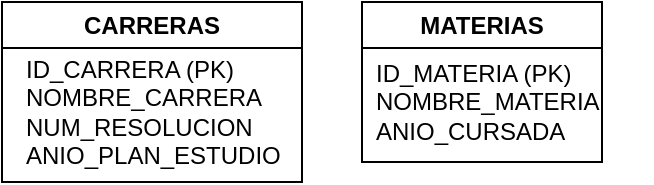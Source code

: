 <mxfile version="24.7.16">
  <diagram name="Página-1" id="NfPrVVcTNH_jaM6oXlir">
    <mxGraphModel dx="1330" dy="267" grid="1" gridSize="10" guides="1" tooltips="1" connect="1" arrows="1" fold="1" page="1" pageScale="1" pageWidth="827" pageHeight="1169" math="0" shadow="0">
      <root>
        <mxCell id="0" />
        <mxCell id="1" parent="0" />
        <mxCell id="BpbL2CLXbk11PD9w6e_h-2" value="CARRERAS" style="swimlane;whiteSpace=wrap;html=1;" vertex="1" parent="1">
          <mxGeometry x="-780" y="40" width="150" height="90" as="geometry" />
        </mxCell>
        <mxCell id="BpbL2CLXbk11PD9w6e_h-3" value="ID_CARRERA (PK)&lt;div&gt;NOMBRE_CARRERA&lt;/div&gt;&lt;div&gt;NUM_RESOLUCION&lt;/div&gt;&lt;div&gt;ANIO_PLAN_ESTUDIO&lt;/div&gt;" style="text;html=1;align=left;verticalAlign=middle;resizable=0;points=[];autosize=1;strokeColor=none;fillColor=none;" vertex="1" parent="BpbL2CLXbk11PD9w6e_h-2">
          <mxGeometry x="10" y="20" width="150" height="70" as="geometry" />
        </mxCell>
        <mxCell id="BpbL2CLXbk11PD9w6e_h-5" value="MATERIAS" style="swimlane;whiteSpace=wrap;html=1;" vertex="1" parent="1">
          <mxGeometry x="-600" y="40" width="120" height="80" as="geometry" />
        </mxCell>
        <mxCell id="BpbL2CLXbk11PD9w6e_h-6" value="ID_MATERIA (PK)&lt;div&gt;NOMBRE_MATERIA&lt;/div&gt;&lt;div&gt;ANIO_CURSADA&lt;/div&gt;" style="text;html=1;align=left;verticalAlign=middle;resizable=0;points=[];autosize=1;strokeColor=none;fillColor=none;" vertex="1" parent="BpbL2CLXbk11PD9w6e_h-5">
          <mxGeometry x="5" y="20" width="140" height="60" as="geometry" />
        </mxCell>
      </root>
    </mxGraphModel>
  </diagram>
</mxfile>
